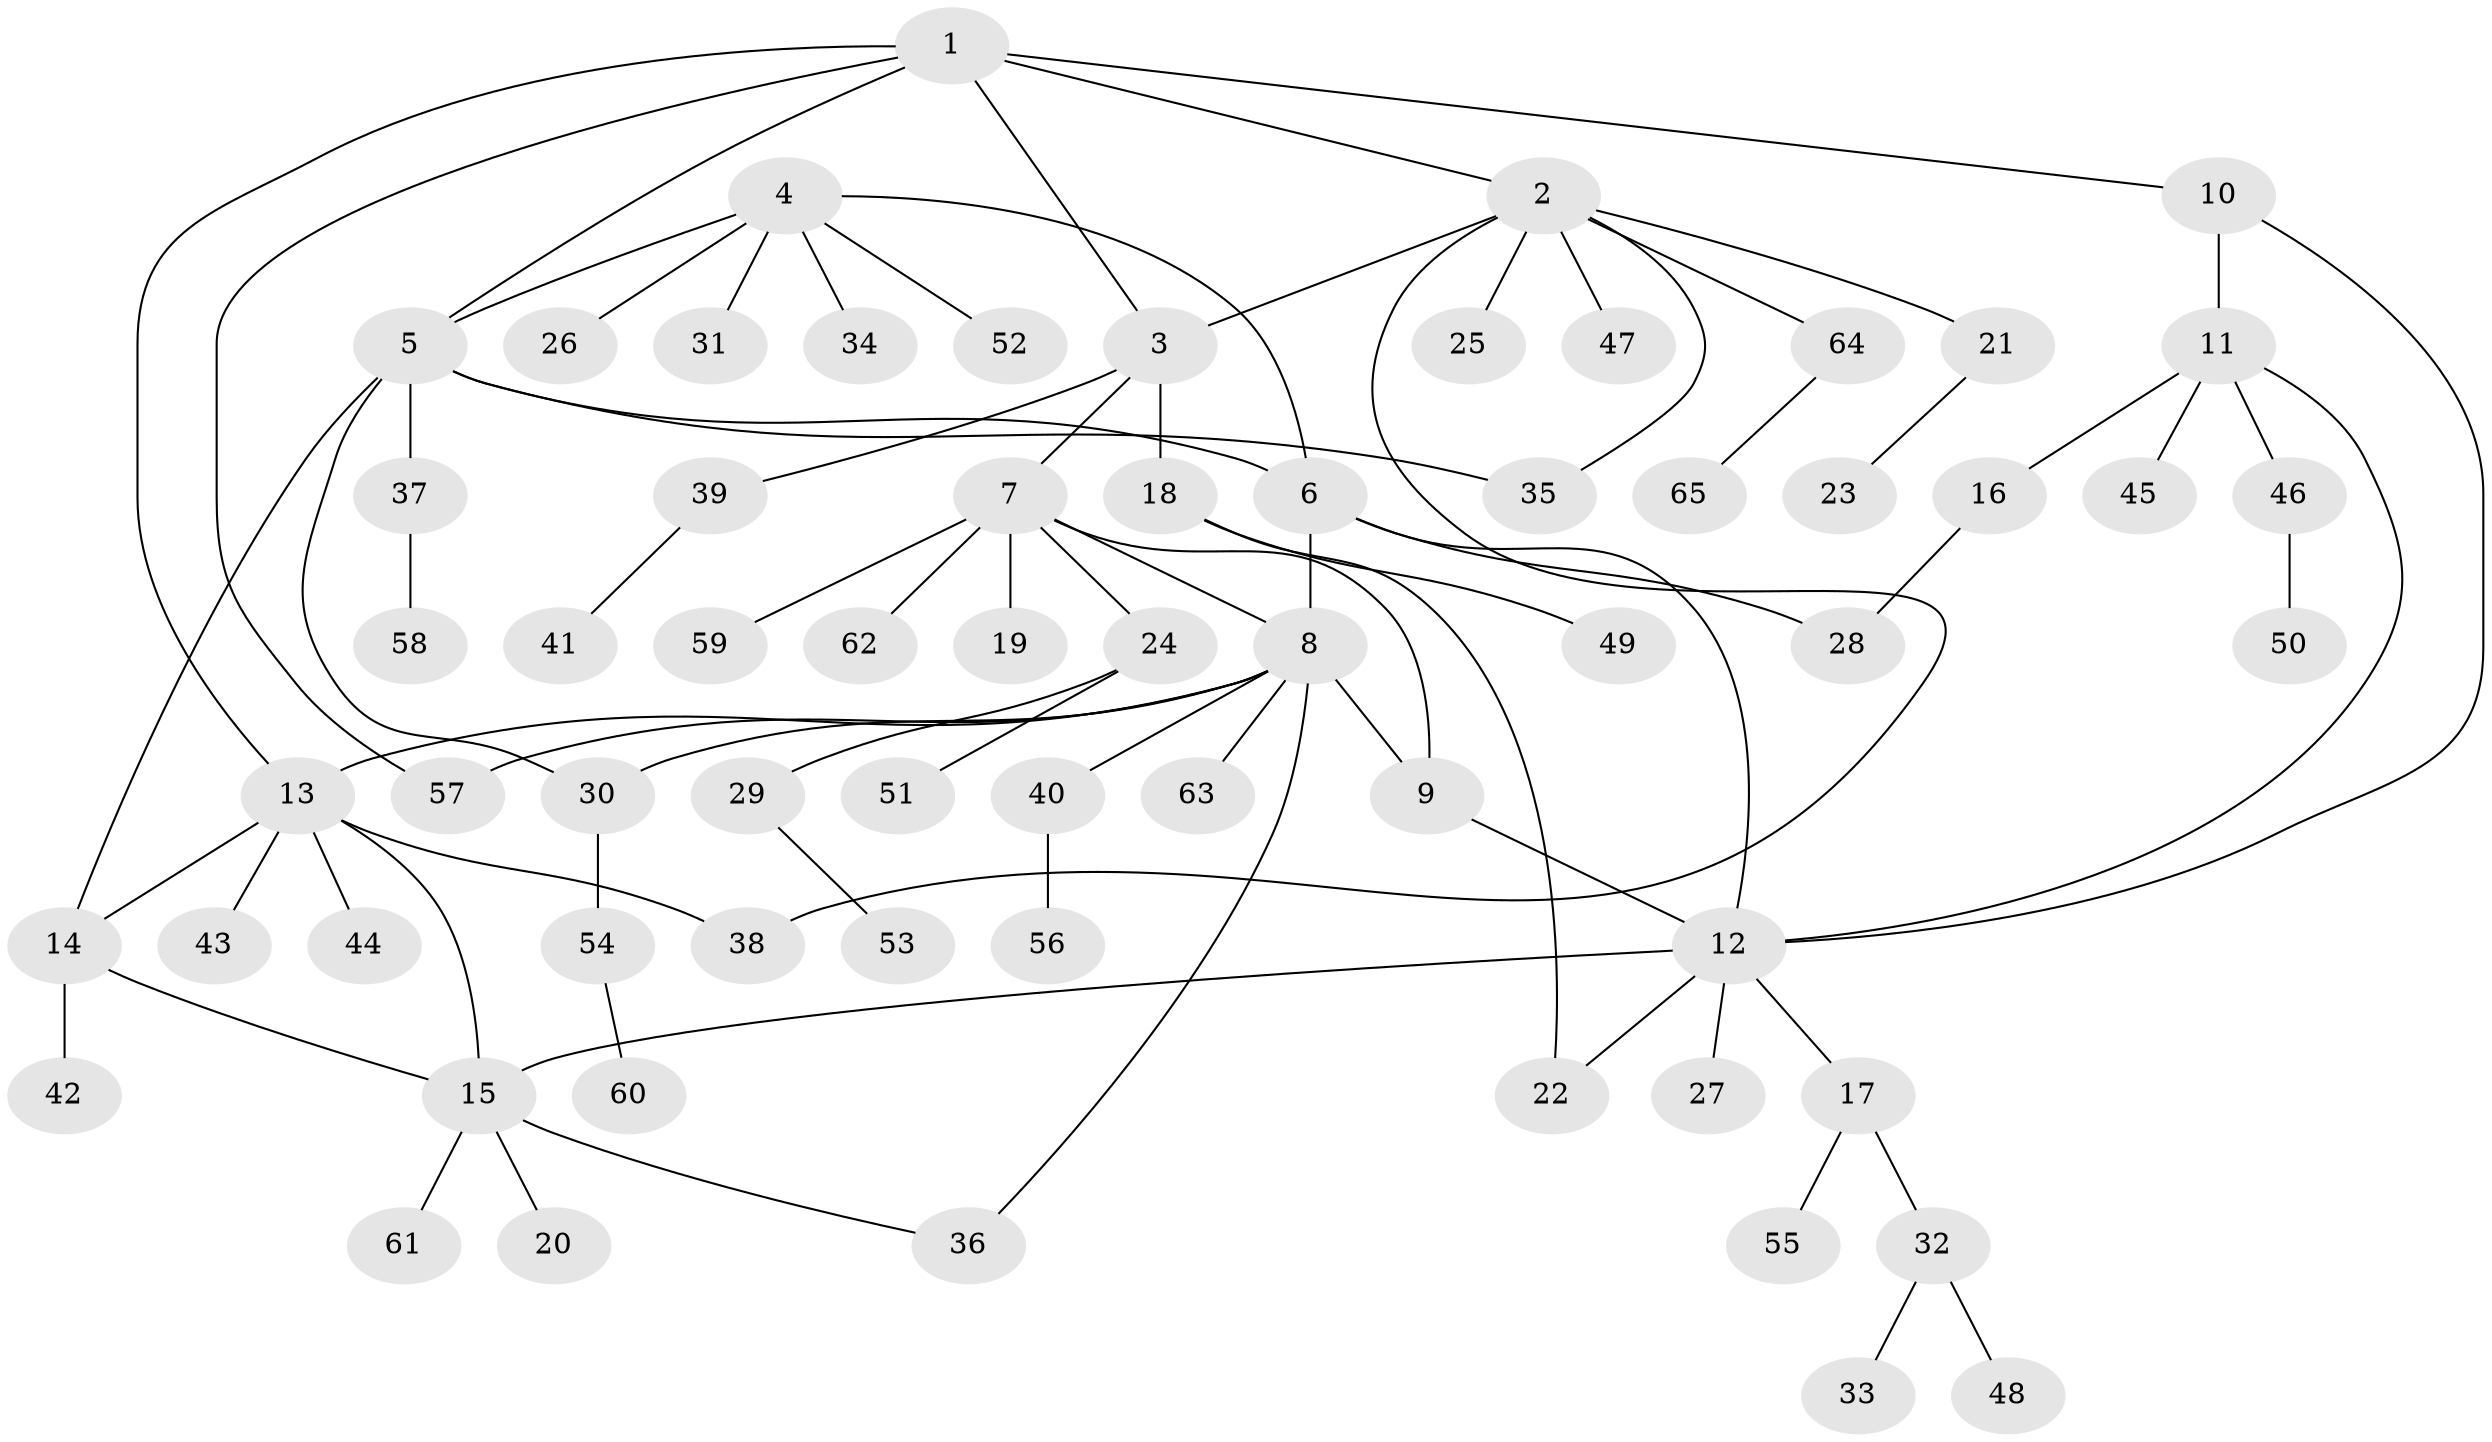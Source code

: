 // coarse degree distribution, {5: 0.10638297872340426, 10: 0.02127659574468085, 7: 0.02127659574468085, 6: 0.02127659574468085, 14: 0.02127659574468085, 3: 0.0851063829787234, 9: 0.02127659574468085, 4: 0.02127659574468085, 2: 0.14893617021276595, 1: 0.5319148936170213}
// Generated by graph-tools (version 1.1) at 2025/52/02/27/25 19:52:14]
// undirected, 65 vertices, 82 edges
graph export_dot {
graph [start="1"]
  node [color=gray90,style=filled];
  1;
  2;
  3;
  4;
  5;
  6;
  7;
  8;
  9;
  10;
  11;
  12;
  13;
  14;
  15;
  16;
  17;
  18;
  19;
  20;
  21;
  22;
  23;
  24;
  25;
  26;
  27;
  28;
  29;
  30;
  31;
  32;
  33;
  34;
  35;
  36;
  37;
  38;
  39;
  40;
  41;
  42;
  43;
  44;
  45;
  46;
  47;
  48;
  49;
  50;
  51;
  52;
  53;
  54;
  55;
  56;
  57;
  58;
  59;
  60;
  61;
  62;
  63;
  64;
  65;
  1 -- 2;
  1 -- 3;
  1 -- 5;
  1 -- 10;
  1 -- 13;
  1 -- 57;
  2 -- 3;
  2 -- 21;
  2 -- 25;
  2 -- 35;
  2 -- 38;
  2 -- 47;
  2 -- 64;
  3 -- 7;
  3 -- 18;
  3 -- 39;
  4 -- 5;
  4 -- 6;
  4 -- 26;
  4 -- 31;
  4 -- 34;
  4 -- 52;
  5 -- 6;
  5 -- 14;
  5 -- 30;
  5 -- 35;
  5 -- 37;
  6 -- 8;
  6 -- 12;
  6 -- 28;
  7 -- 8;
  7 -- 9;
  7 -- 19;
  7 -- 24;
  7 -- 59;
  7 -- 62;
  8 -- 9;
  8 -- 13;
  8 -- 30;
  8 -- 36;
  8 -- 40;
  8 -- 57;
  8 -- 63;
  9 -- 12;
  10 -- 11;
  10 -- 12;
  11 -- 12;
  11 -- 16;
  11 -- 45;
  11 -- 46;
  12 -- 15;
  12 -- 17;
  12 -- 22;
  12 -- 27;
  13 -- 14;
  13 -- 15;
  13 -- 38;
  13 -- 43;
  13 -- 44;
  14 -- 15;
  14 -- 42;
  15 -- 20;
  15 -- 36;
  15 -- 61;
  16 -- 28;
  17 -- 32;
  17 -- 55;
  18 -- 22;
  18 -- 49;
  21 -- 23;
  24 -- 29;
  24 -- 51;
  29 -- 53;
  30 -- 54;
  32 -- 33;
  32 -- 48;
  37 -- 58;
  39 -- 41;
  40 -- 56;
  46 -- 50;
  54 -- 60;
  64 -- 65;
}
